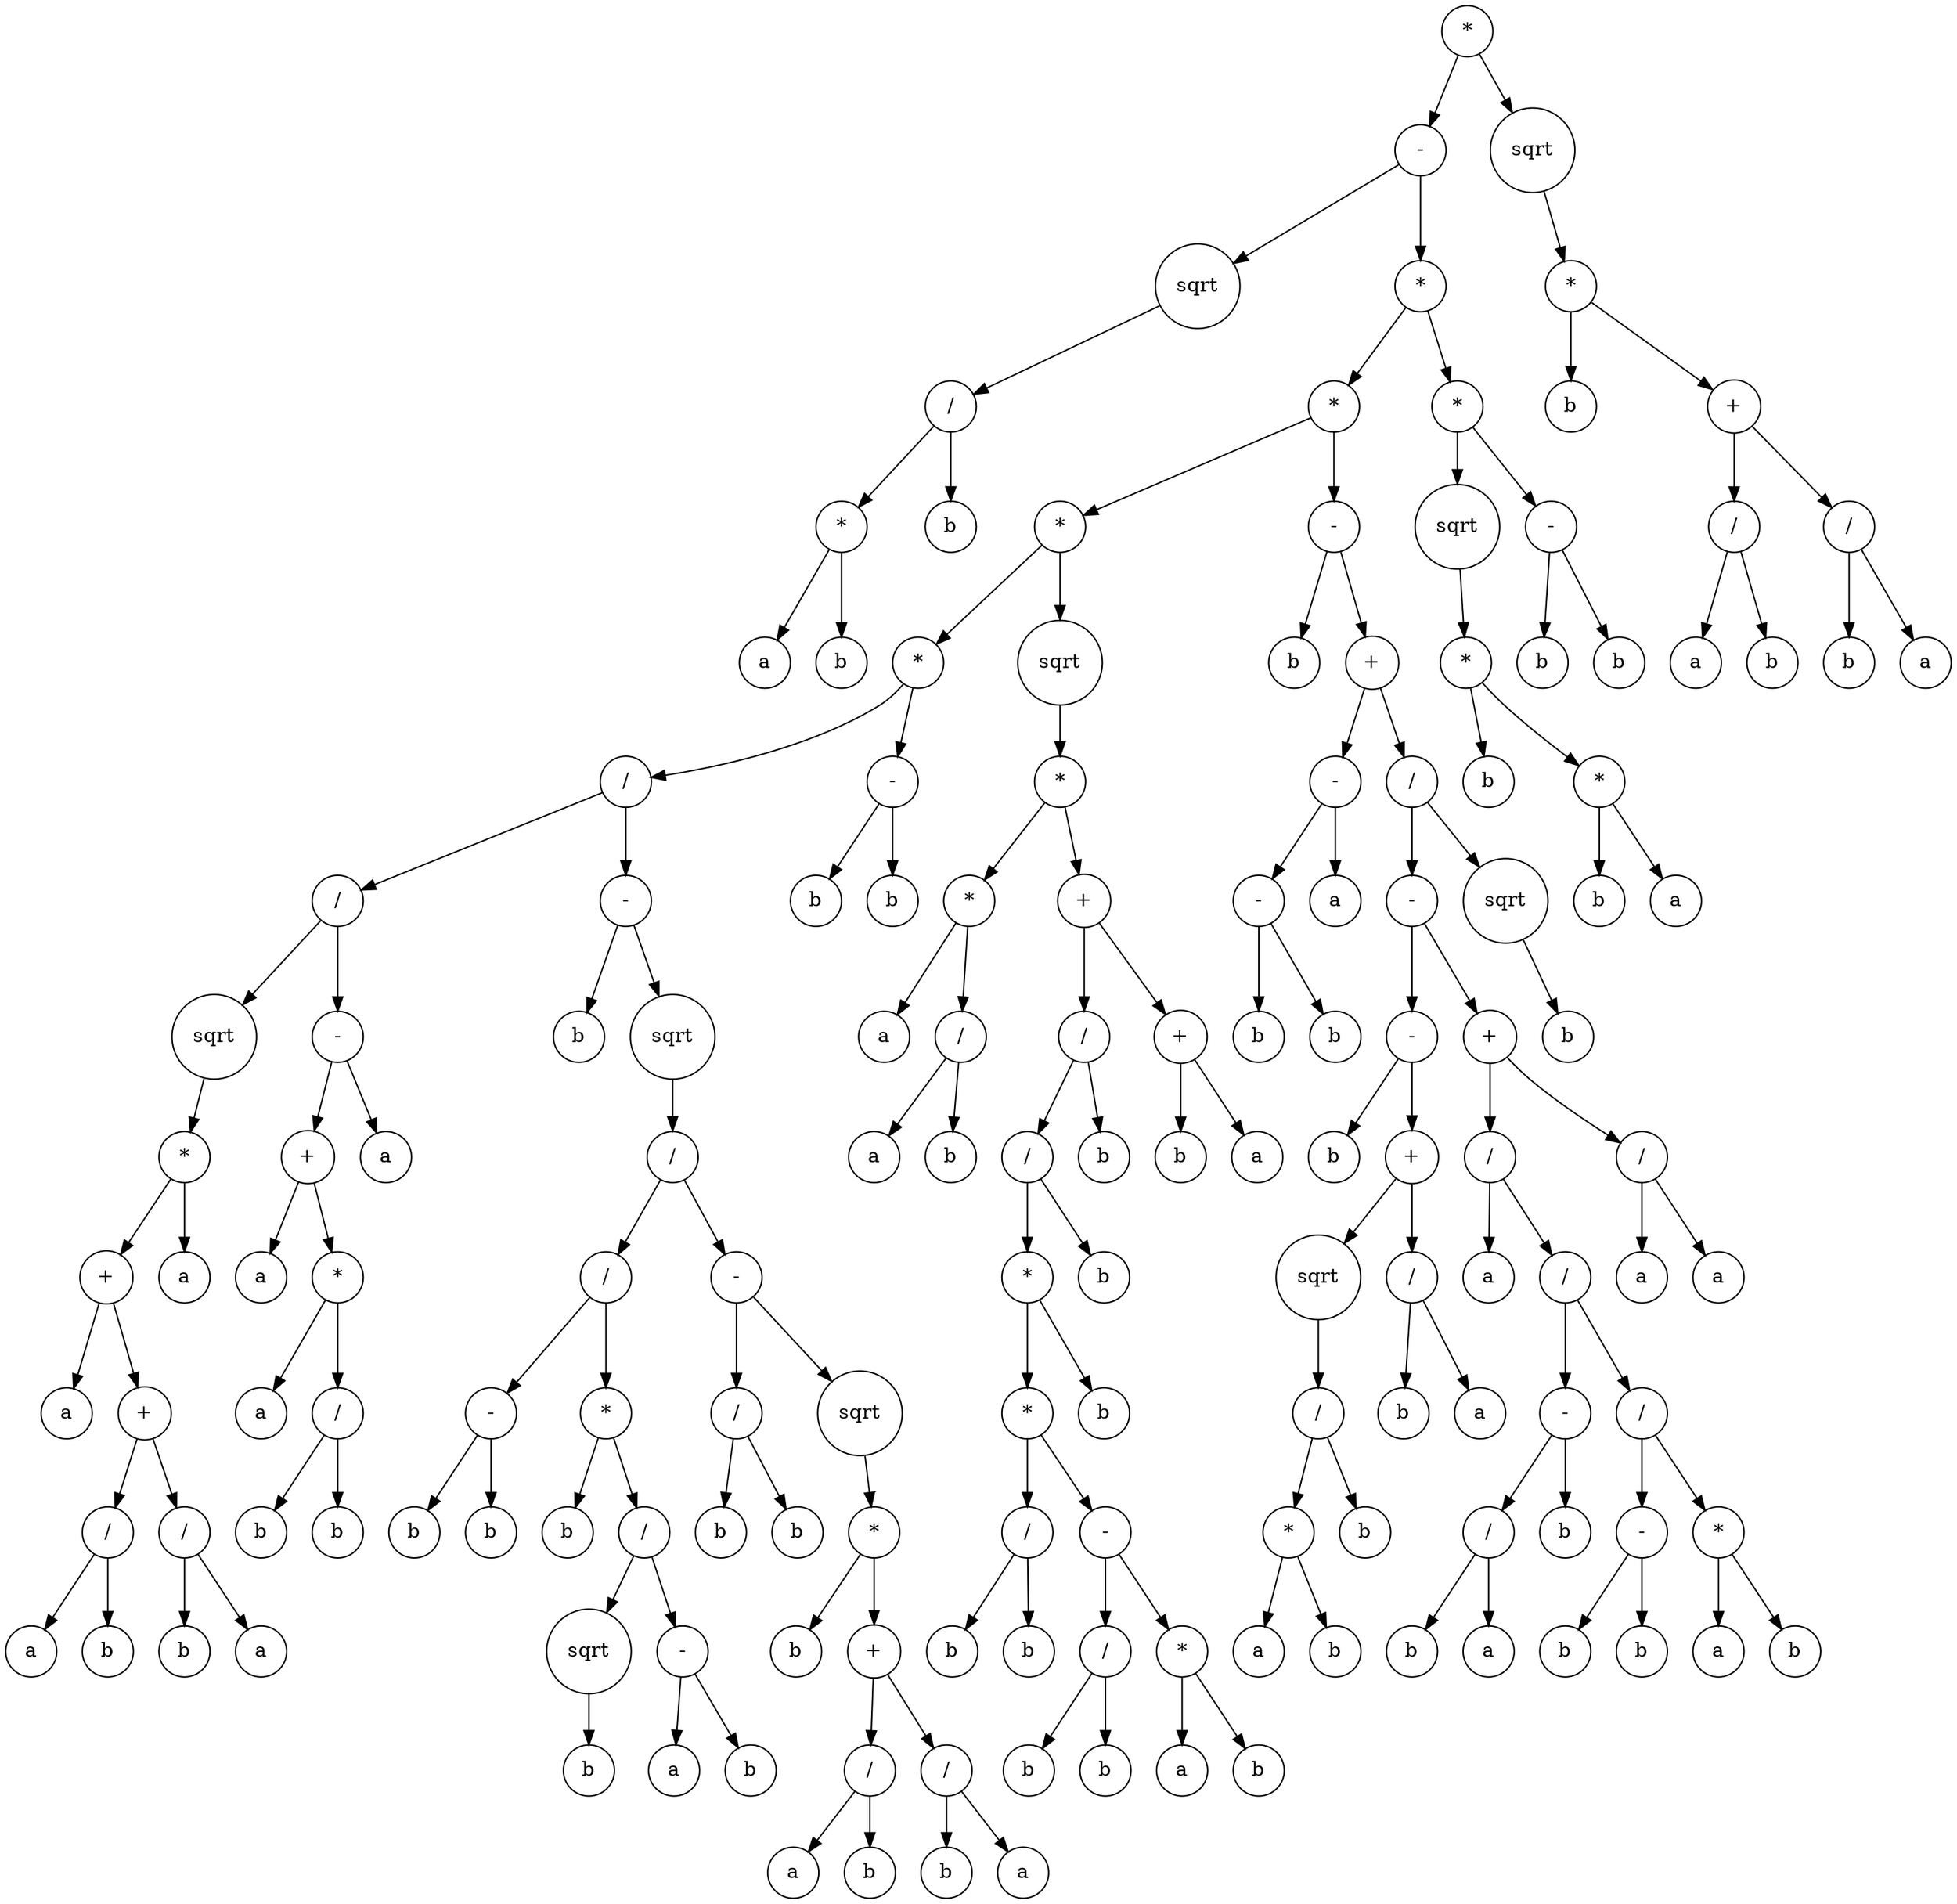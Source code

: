 digraph g {
graph [ordering=out];
node [shape=circle];
n[label = "*"];
n0[label = "-"];
n00[label = "sqrt"];
n000[label = "/"];
n0000[label = "*"];
n00000[label = "a"];
n0000 -> n00000;
n00001[label = "b"];
n0000 -> n00001;
n000 -> n0000;
n0001[label = "b"];
n000 -> n0001;
n00 -> n000;
n0 -> n00;
n01[label = "*"];
n010[label = "*"];
n0100[label = "*"];
n01000[label = "*"];
n010000[label = "/"];
n0100000[label = "/"];
n01000000[label = "sqrt"];
n010000000[label = "*"];
n0100000000[label = "+"];
n01000000000[label = "a"];
n0100000000 -> n01000000000;
n01000000001[label = "+"];
n010000000010[label = "/"];
n0100000000100[label = "a"];
n010000000010 -> n0100000000100;
n0100000000101[label = "b"];
n010000000010 -> n0100000000101;
n01000000001 -> n010000000010;
n010000000011[label = "/"];
n0100000000110[label = "b"];
n010000000011 -> n0100000000110;
n0100000000111[label = "a"];
n010000000011 -> n0100000000111;
n01000000001 -> n010000000011;
n0100000000 -> n01000000001;
n010000000 -> n0100000000;
n0100000001[label = "a"];
n010000000 -> n0100000001;
n01000000 -> n010000000;
n0100000 -> n01000000;
n01000001[label = "-"];
n010000010[label = "+"];
n0100000100[label = "a"];
n010000010 -> n0100000100;
n0100000101[label = "*"];
n01000001010[label = "a"];
n0100000101 -> n01000001010;
n01000001011[label = "/"];
n010000010110[label = "b"];
n01000001011 -> n010000010110;
n010000010111[label = "b"];
n01000001011 -> n010000010111;
n0100000101 -> n01000001011;
n010000010 -> n0100000101;
n01000001 -> n010000010;
n010000011[label = "a"];
n01000001 -> n010000011;
n0100000 -> n01000001;
n010000 -> n0100000;
n0100001[label = "-"];
n01000010[label = "b"];
n0100001 -> n01000010;
n01000011[label = "sqrt"];
n010000110[label = "/"];
n0100001100[label = "/"];
n01000011000[label = "-"];
n010000110000[label = "b"];
n01000011000 -> n010000110000;
n010000110001[label = "b"];
n01000011000 -> n010000110001;
n0100001100 -> n01000011000;
n01000011001[label = "*"];
n010000110010[label = "b"];
n01000011001 -> n010000110010;
n010000110011[label = "/"];
n0100001100110[label = "sqrt"];
n01000011001100[label = "b"];
n0100001100110 -> n01000011001100;
n010000110011 -> n0100001100110;
n0100001100111[label = "-"];
n01000011001110[label = "a"];
n0100001100111 -> n01000011001110;
n01000011001111[label = "b"];
n0100001100111 -> n01000011001111;
n010000110011 -> n0100001100111;
n01000011001 -> n010000110011;
n0100001100 -> n01000011001;
n010000110 -> n0100001100;
n0100001101[label = "-"];
n01000011010[label = "/"];
n010000110100[label = "b"];
n01000011010 -> n010000110100;
n010000110101[label = "b"];
n01000011010 -> n010000110101;
n0100001101 -> n01000011010;
n01000011011[label = "sqrt"];
n010000110110[label = "*"];
n0100001101100[label = "b"];
n010000110110 -> n0100001101100;
n0100001101101[label = "+"];
n01000011011010[label = "/"];
n010000110110100[label = "a"];
n01000011011010 -> n010000110110100;
n010000110110101[label = "b"];
n01000011011010 -> n010000110110101;
n0100001101101 -> n01000011011010;
n01000011011011[label = "/"];
n010000110110110[label = "b"];
n01000011011011 -> n010000110110110;
n010000110110111[label = "a"];
n01000011011011 -> n010000110110111;
n0100001101101 -> n01000011011011;
n010000110110 -> n0100001101101;
n01000011011 -> n010000110110;
n0100001101 -> n01000011011;
n010000110 -> n0100001101;
n01000011 -> n010000110;
n0100001 -> n01000011;
n010000 -> n0100001;
n01000 -> n010000;
n010001[label = "-"];
n0100010[label = "b"];
n010001 -> n0100010;
n0100011[label = "b"];
n010001 -> n0100011;
n01000 -> n010001;
n0100 -> n01000;
n01001[label = "sqrt"];
n010010[label = "*"];
n0100100[label = "*"];
n01001000[label = "a"];
n0100100 -> n01001000;
n01001001[label = "/"];
n010010010[label = "a"];
n01001001 -> n010010010;
n010010011[label = "b"];
n01001001 -> n010010011;
n0100100 -> n01001001;
n010010 -> n0100100;
n0100101[label = "+"];
n01001010[label = "/"];
n010010100[label = "/"];
n0100101000[label = "*"];
n01001010000[label = "*"];
n010010100000[label = "/"];
n0100101000000[label = "b"];
n010010100000 -> n0100101000000;
n0100101000001[label = "b"];
n010010100000 -> n0100101000001;
n01001010000 -> n010010100000;
n010010100001[label = "-"];
n0100101000010[label = "/"];
n01001010000100[label = "b"];
n0100101000010 -> n01001010000100;
n01001010000101[label = "b"];
n0100101000010 -> n01001010000101;
n010010100001 -> n0100101000010;
n0100101000011[label = "*"];
n01001010000110[label = "a"];
n0100101000011 -> n01001010000110;
n01001010000111[label = "b"];
n0100101000011 -> n01001010000111;
n010010100001 -> n0100101000011;
n01001010000 -> n010010100001;
n0100101000 -> n01001010000;
n01001010001[label = "b"];
n0100101000 -> n01001010001;
n010010100 -> n0100101000;
n0100101001[label = "b"];
n010010100 -> n0100101001;
n01001010 -> n010010100;
n010010101[label = "b"];
n01001010 -> n010010101;
n0100101 -> n01001010;
n01001011[label = "+"];
n010010110[label = "b"];
n01001011 -> n010010110;
n010010111[label = "a"];
n01001011 -> n010010111;
n0100101 -> n01001011;
n010010 -> n0100101;
n01001 -> n010010;
n0100 -> n01001;
n010 -> n0100;
n0101[label = "-"];
n01010[label = "b"];
n0101 -> n01010;
n01011[label = "+"];
n010110[label = "-"];
n0101100[label = "-"];
n01011000[label = "b"];
n0101100 -> n01011000;
n01011001[label = "b"];
n0101100 -> n01011001;
n010110 -> n0101100;
n0101101[label = "a"];
n010110 -> n0101101;
n01011 -> n010110;
n010111[label = "/"];
n0101110[label = "-"];
n01011100[label = "-"];
n010111000[label = "b"];
n01011100 -> n010111000;
n010111001[label = "+"];
n0101110010[label = "sqrt"];
n01011100100[label = "/"];
n010111001000[label = "*"];
n0101110010000[label = "a"];
n010111001000 -> n0101110010000;
n0101110010001[label = "b"];
n010111001000 -> n0101110010001;
n01011100100 -> n010111001000;
n010111001001[label = "b"];
n01011100100 -> n010111001001;
n0101110010 -> n01011100100;
n010111001 -> n0101110010;
n0101110011[label = "/"];
n01011100110[label = "b"];
n0101110011 -> n01011100110;
n01011100111[label = "a"];
n0101110011 -> n01011100111;
n010111001 -> n0101110011;
n01011100 -> n010111001;
n0101110 -> n01011100;
n01011101[label = "+"];
n010111010[label = "/"];
n0101110100[label = "a"];
n010111010 -> n0101110100;
n0101110101[label = "/"];
n01011101010[label = "-"];
n010111010100[label = "/"];
n0101110101000[label = "b"];
n010111010100 -> n0101110101000;
n0101110101001[label = "a"];
n010111010100 -> n0101110101001;
n01011101010 -> n010111010100;
n010111010101[label = "b"];
n01011101010 -> n010111010101;
n0101110101 -> n01011101010;
n01011101011[label = "/"];
n010111010110[label = "-"];
n0101110101100[label = "b"];
n010111010110 -> n0101110101100;
n0101110101101[label = "b"];
n010111010110 -> n0101110101101;
n01011101011 -> n010111010110;
n010111010111[label = "*"];
n0101110101110[label = "a"];
n010111010111 -> n0101110101110;
n0101110101111[label = "b"];
n010111010111 -> n0101110101111;
n01011101011 -> n010111010111;
n0101110101 -> n01011101011;
n010111010 -> n0101110101;
n01011101 -> n010111010;
n010111011[label = "/"];
n0101110110[label = "a"];
n010111011 -> n0101110110;
n0101110111[label = "a"];
n010111011 -> n0101110111;
n01011101 -> n010111011;
n0101110 -> n01011101;
n010111 -> n0101110;
n0101111[label = "sqrt"];
n01011110[label = "b"];
n0101111 -> n01011110;
n010111 -> n0101111;
n01011 -> n010111;
n0101 -> n01011;
n010 -> n0101;
n01 -> n010;
n011[label = "*"];
n0110[label = "sqrt"];
n01100[label = "*"];
n011000[label = "b"];
n01100 -> n011000;
n011001[label = "*"];
n0110010[label = "b"];
n011001 -> n0110010;
n0110011[label = "a"];
n011001 -> n0110011;
n01100 -> n011001;
n0110 -> n01100;
n011 -> n0110;
n0111[label = "-"];
n01110[label = "b"];
n0111 -> n01110;
n01111[label = "b"];
n0111 -> n01111;
n011 -> n0111;
n01 -> n011;
n0 -> n01;
n -> n0;
n1[label = "sqrt"];
n10[label = "*"];
n100[label = "b"];
n10 -> n100;
n101[label = "+"];
n1010[label = "/"];
n10100[label = "a"];
n1010 -> n10100;
n10101[label = "b"];
n1010 -> n10101;
n101 -> n1010;
n1011[label = "/"];
n10110[label = "b"];
n1011 -> n10110;
n10111[label = "a"];
n1011 -> n10111;
n101 -> n1011;
n10 -> n101;
n1 -> n10;
n -> n1;
}
